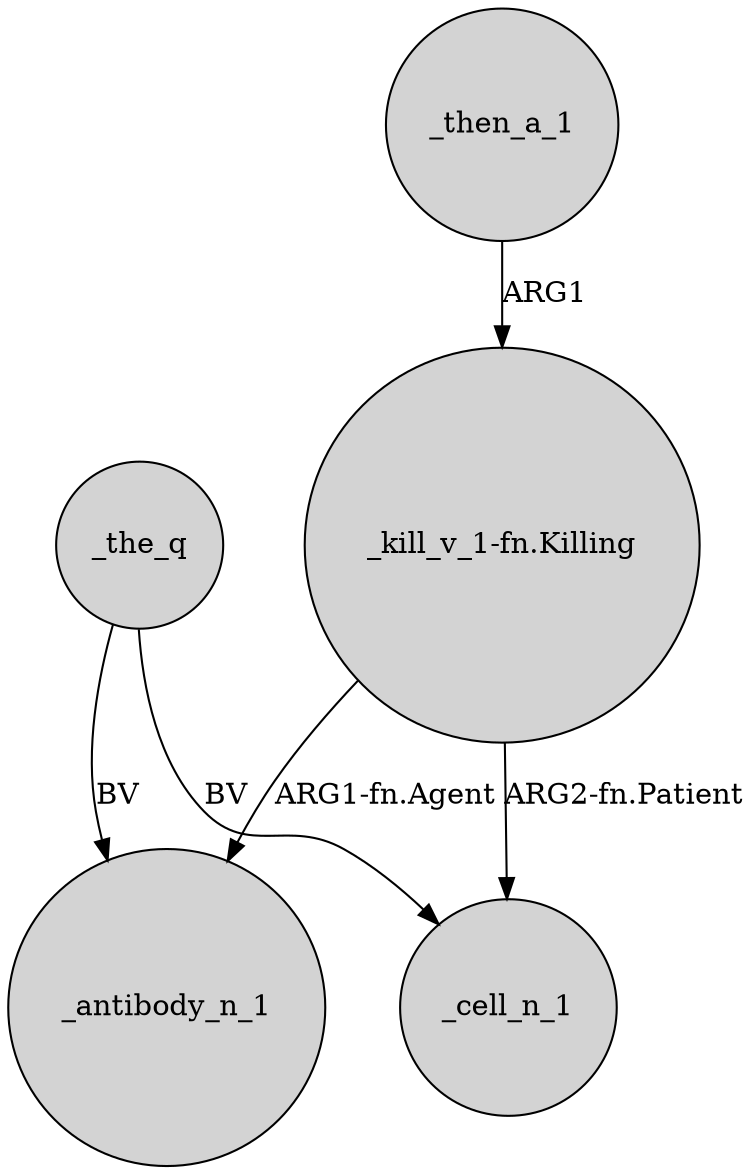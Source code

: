 digraph {
	node [shape=circle style=filled]
	_the_q -> _antibody_n_1 [label=BV]
	"_kill_v_1-fn.Killing" -> _antibody_n_1 [label="ARG1-fn.Agent"]
	_the_q -> _cell_n_1 [label=BV]
	_then_a_1 -> "_kill_v_1-fn.Killing" [label=ARG1]
	"_kill_v_1-fn.Killing" -> _cell_n_1 [label="ARG2-fn.Patient"]
}

